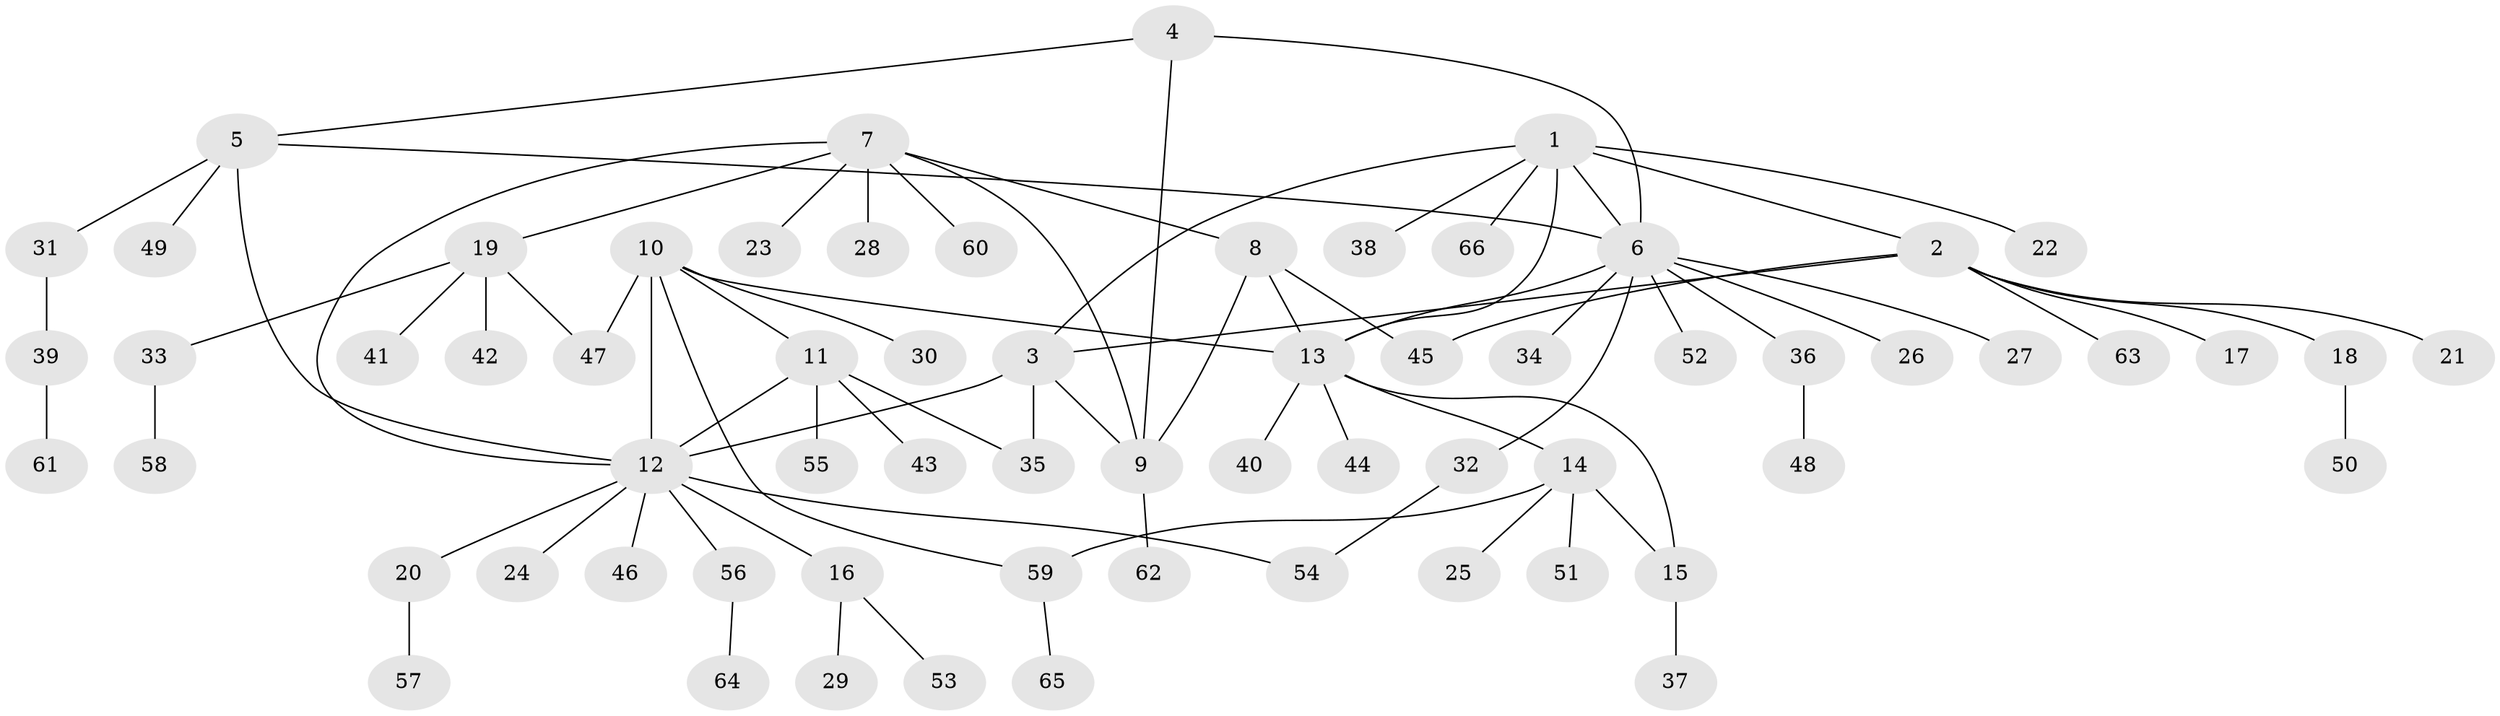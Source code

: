 // coarse degree distribution, {6: 0.0425531914893617, 5: 0.06382978723404255, 3: 0.06382978723404255, 4: 0.0425531914893617, 10: 0.02127659574468085, 8: 0.0425531914893617, 11: 0.02127659574468085, 2: 0.1276595744680851, 1: 0.574468085106383}
// Generated by graph-tools (version 1.1) at 2025/24/03/03/25 07:24:15]
// undirected, 66 vertices, 81 edges
graph export_dot {
graph [start="1"]
  node [color=gray90,style=filled];
  1;
  2;
  3;
  4;
  5;
  6;
  7;
  8;
  9;
  10;
  11;
  12;
  13;
  14;
  15;
  16;
  17;
  18;
  19;
  20;
  21;
  22;
  23;
  24;
  25;
  26;
  27;
  28;
  29;
  30;
  31;
  32;
  33;
  34;
  35;
  36;
  37;
  38;
  39;
  40;
  41;
  42;
  43;
  44;
  45;
  46;
  47;
  48;
  49;
  50;
  51;
  52;
  53;
  54;
  55;
  56;
  57;
  58;
  59;
  60;
  61;
  62;
  63;
  64;
  65;
  66;
  1 -- 2;
  1 -- 3;
  1 -- 6;
  1 -- 13;
  1 -- 22;
  1 -- 38;
  1 -- 66;
  2 -- 3;
  2 -- 17;
  2 -- 18;
  2 -- 21;
  2 -- 45;
  2 -- 63;
  3 -- 9;
  3 -- 12;
  3 -- 35;
  4 -- 5;
  4 -- 6;
  4 -- 9;
  5 -- 6;
  5 -- 12;
  5 -- 31;
  5 -- 49;
  6 -- 13;
  6 -- 26;
  6 -- 27;
  6 -- 32;
  6 -- 34;
  6 -- 36;
  6 -- 52;
  7 -- 8;
  7 -- 9;
  7 -- 12;
  7 -- 19;
  7 -- 23;
  7 -- 28;
  7 -- 60;
  8 -- 9;
  8 -- 13;
  8 -- 45;
  9 -- 62;
  10 -- 11;
  10 -- 12;
  10 -- 13;
  10 -- 30;
  10 -- 47;
  10 -- 59;
  11 -- 12;
  11 -- 35;
  11 -- 43;
  11 -- 55;
  12 -- 16;
  12 -- 20;
  12 -- 24;
  12 -- 46;
  12 -- 54;
  12 -- 56;
  13 -- 14;
  13 -- 15;
  13 -- 40;
  13 -- 44;
  14 -- 15;
  14 -- 25;
  14 -- 51;
  14 -- 59;
  15 -- 37;
  16 -- 29;
  16 -- 53;
  18 -- 50;
  19 -- 33;
  19 -- 41;
  19 -- 42;
  19 -- 47;
  20 -- 57;
  31 -- 39;
  32 -- 54;
  33 -- 58;
  36 -- 48;
  39 -- 61;
  56 -- 64;
  59 -- 65;
}
